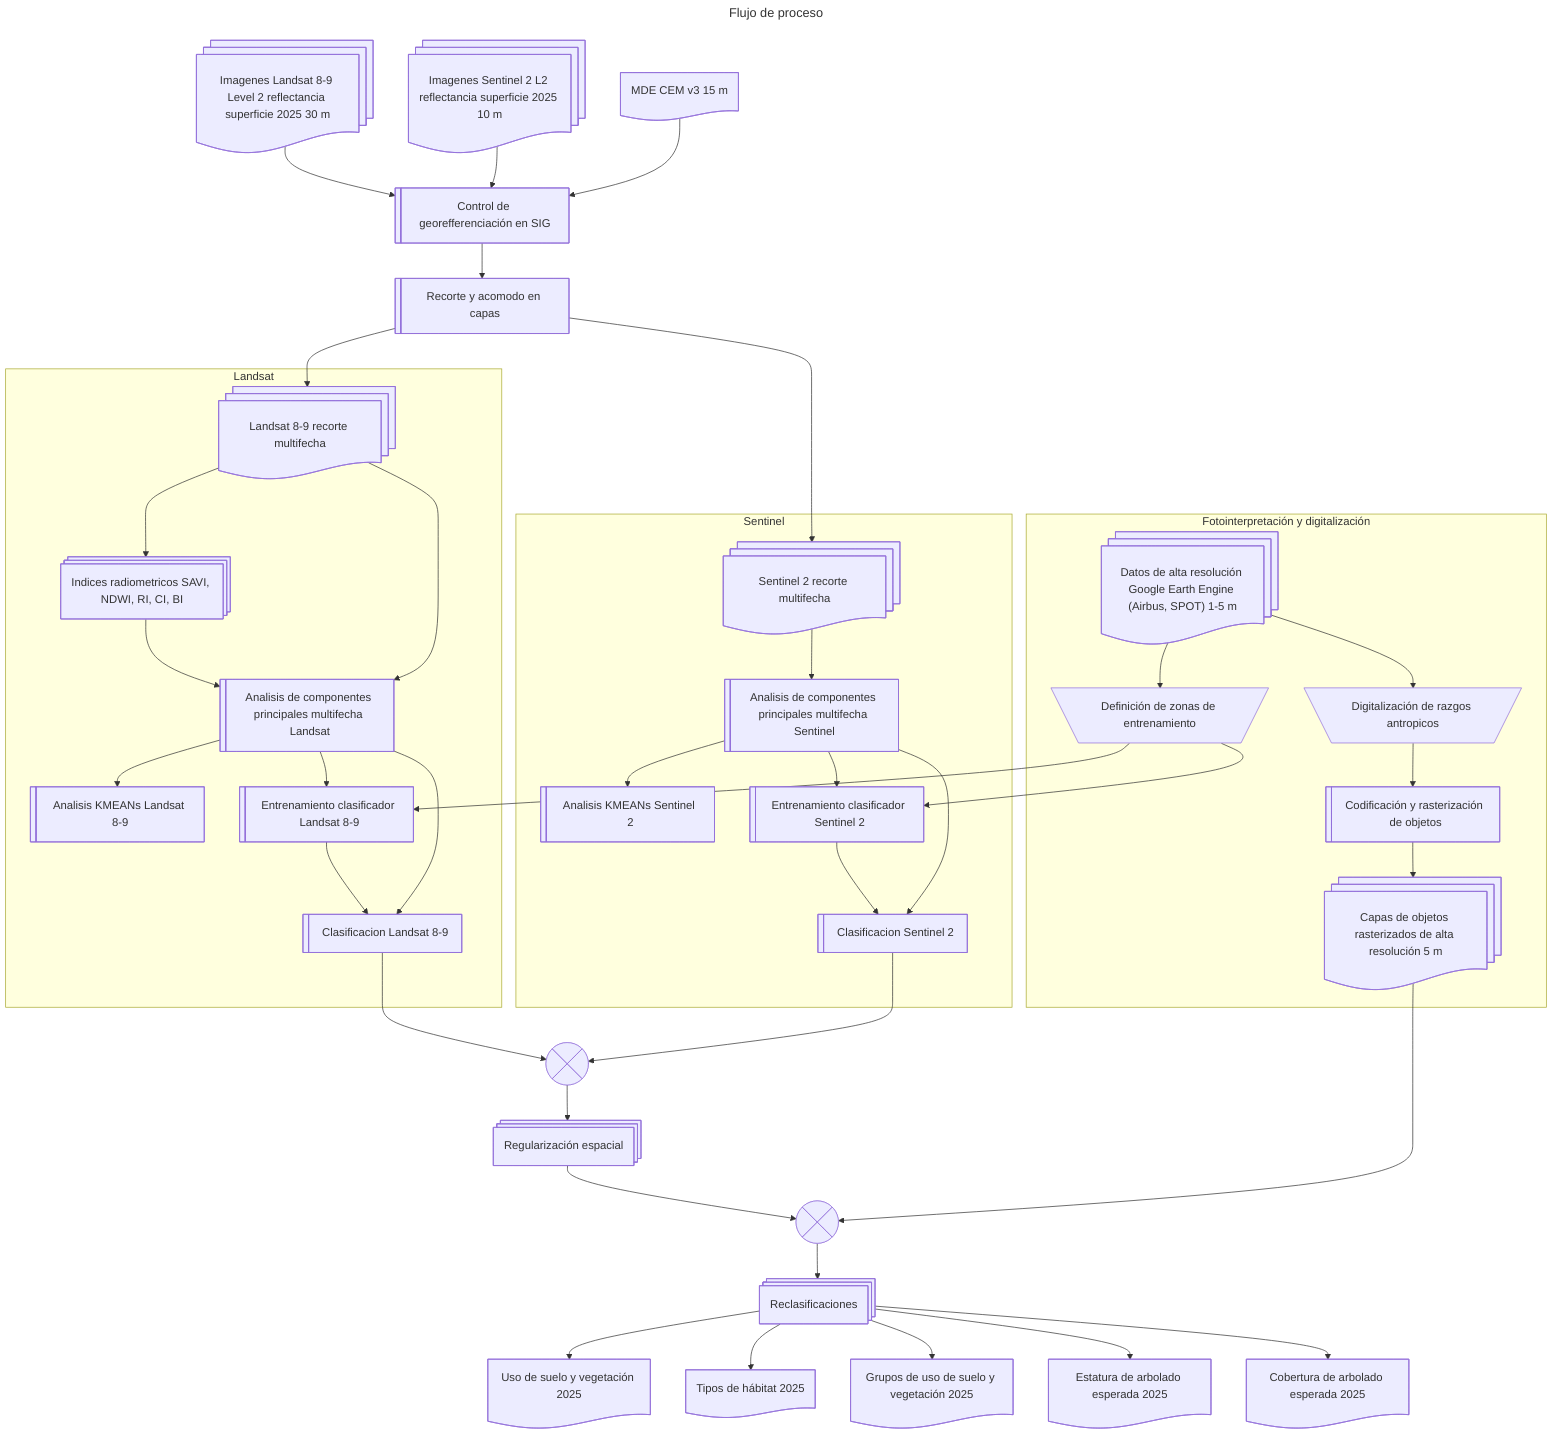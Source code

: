 ---
title: Flujo de proceso
---
flowchart TD
    L8@{ shape: docs, label: "Imagenes Landsat 8-9 Level 2 reflectancia superficie 2025 30 m"}
    S2@{ shape: docs, label: "Imagenes Sentinel 2 L2 reflectancia superficie 2025 10 m"}
    HR@{ shape: docs, label: "Datos de alta resolución Google Earth Engine (Airbus, SPOT) 1-5 m"}
    MDE@{ shape: doc, label: "MDE CEM v3 15 m"}
    SIG@{ shape: lin-rect, label: "Control de georefferenciación en SIG"}
    CLIP@{ shape: lin-rect, label: "Recorte y acomodo en capas"}
    SAVI@{ shape: procs, label: "Indices radiometricos SAVI, NDWI, RI, CI, BI"}
    PCA1@{ shape: lin-rect, label: "Analisis de componentes principales multifecha Landsat"}
    PCA2@{ shape: lin-rect, label: "Analisis de componentes principales multifecha Sentinel"}
    L8C@{ shape: docs, label: "Landsat 8-9 recorte multifecha"}
    S2C@{ shape: docs, label: "Sentinel 2 recorte multifecha"}
    DIG@{ shape: trap-t, label: "Digitalización de razgos antropicos"}
    DIGR@{ shape: lin-rect, label: "Codificación y rasterización de objetos"}
    HRR@{ shape: docs, label: "Capas de objetos rasterizados de alta resolución 5 m"}
    TZ@{ shape: trap-t, label: "Definición de zonas de entrenamiento"}
    KMEAN1@{ shape: lin-rect, label: "Analisis KMEANs Landsat 8-9"}
    KMEAN2@{ shape: lin-rect, label: "Analisis KMEANs Sentinel 2"}
    TRAIN1@{ shape: lin-rect, label: "Entrenamiento clasificador Landsat 8-9"}
    TRAIN2@{ shape: lin-rect, label: "Entrenamiento clasificador Sentinel 2"}
    CLASS1@{ shape: lin-rect, label: "Clasificacion Landsat 8-9"}
    CLASS2@{ shape: lin-rect, label: "Clasificacion Sentinel 2"}
    REG@{ shape: procs, label: "Regularización espacial"}
    FUS1@{ shape: cross-circ, label: "Fusión de clasificaicones" }
    FUS2@{ shape: cross-circ, label: "Fusión con objetos rasterizados" }
    RECLASS@{ shape: procs, label: "Reclasificaciones"}
    LULC@{ shape: doc, label: "Uso de suelo y vegetación 2025"}
    LULCG@{ shape: doc, label: "Grupos de uso de suelo y vegetación 2025"}
    LULCH@{ shape: doc, label: "Tipos de hábitat 2025"}
    LULCA@{ shape: doc, label: "Estatura de arbolado esperada 2025"}
    LULCC@{ shape: doc, label: "Cobertura de arbolado esperada 2025"}

    L8-->SIG
    S2-->SIG
    MDE-->SIG
    SIG-->CLIP
    CLIP-->L8C
    CLIP-->S2C

    subgraph s1["Landsat"]
        L8C-->SAVI
        SAVI-->PCA1
        L8C-->PCA1
        PCA1-->KMEAN1
        PCA1-->TRAIN1
        TRAIN1-->CLASS1
        PCA1-->CLASS1
    end
    subgraph s2["Sentinel"]
        S2C-->PCA2
        PCA2-->KMEAN2
        PCA2-->TRAIN2
        TRAIN2-->CLASS2
        PCA2-->CLASS2
    end

    CLASS1-->FUS1
    CLASS2-->FUS1

    subgraph s3["Fotointerpretación y digitalización"]
        HR-->TZ
        TZ-->TRAIN1
        TZ-->TRAIN2
        HR-->DIG
        DIG-->DIGR
        DIGR-->HRR
    end

    FUS1-->REG
    REG-->FUS2
    HRR-->FUS2

    FUS2-->RECLASS
    RECLASS-->LULC
    RECLASS-->LULCH
    RECLASS-->LULCG
    RECLASS-->LULCA
    RECLASS-->LULCC